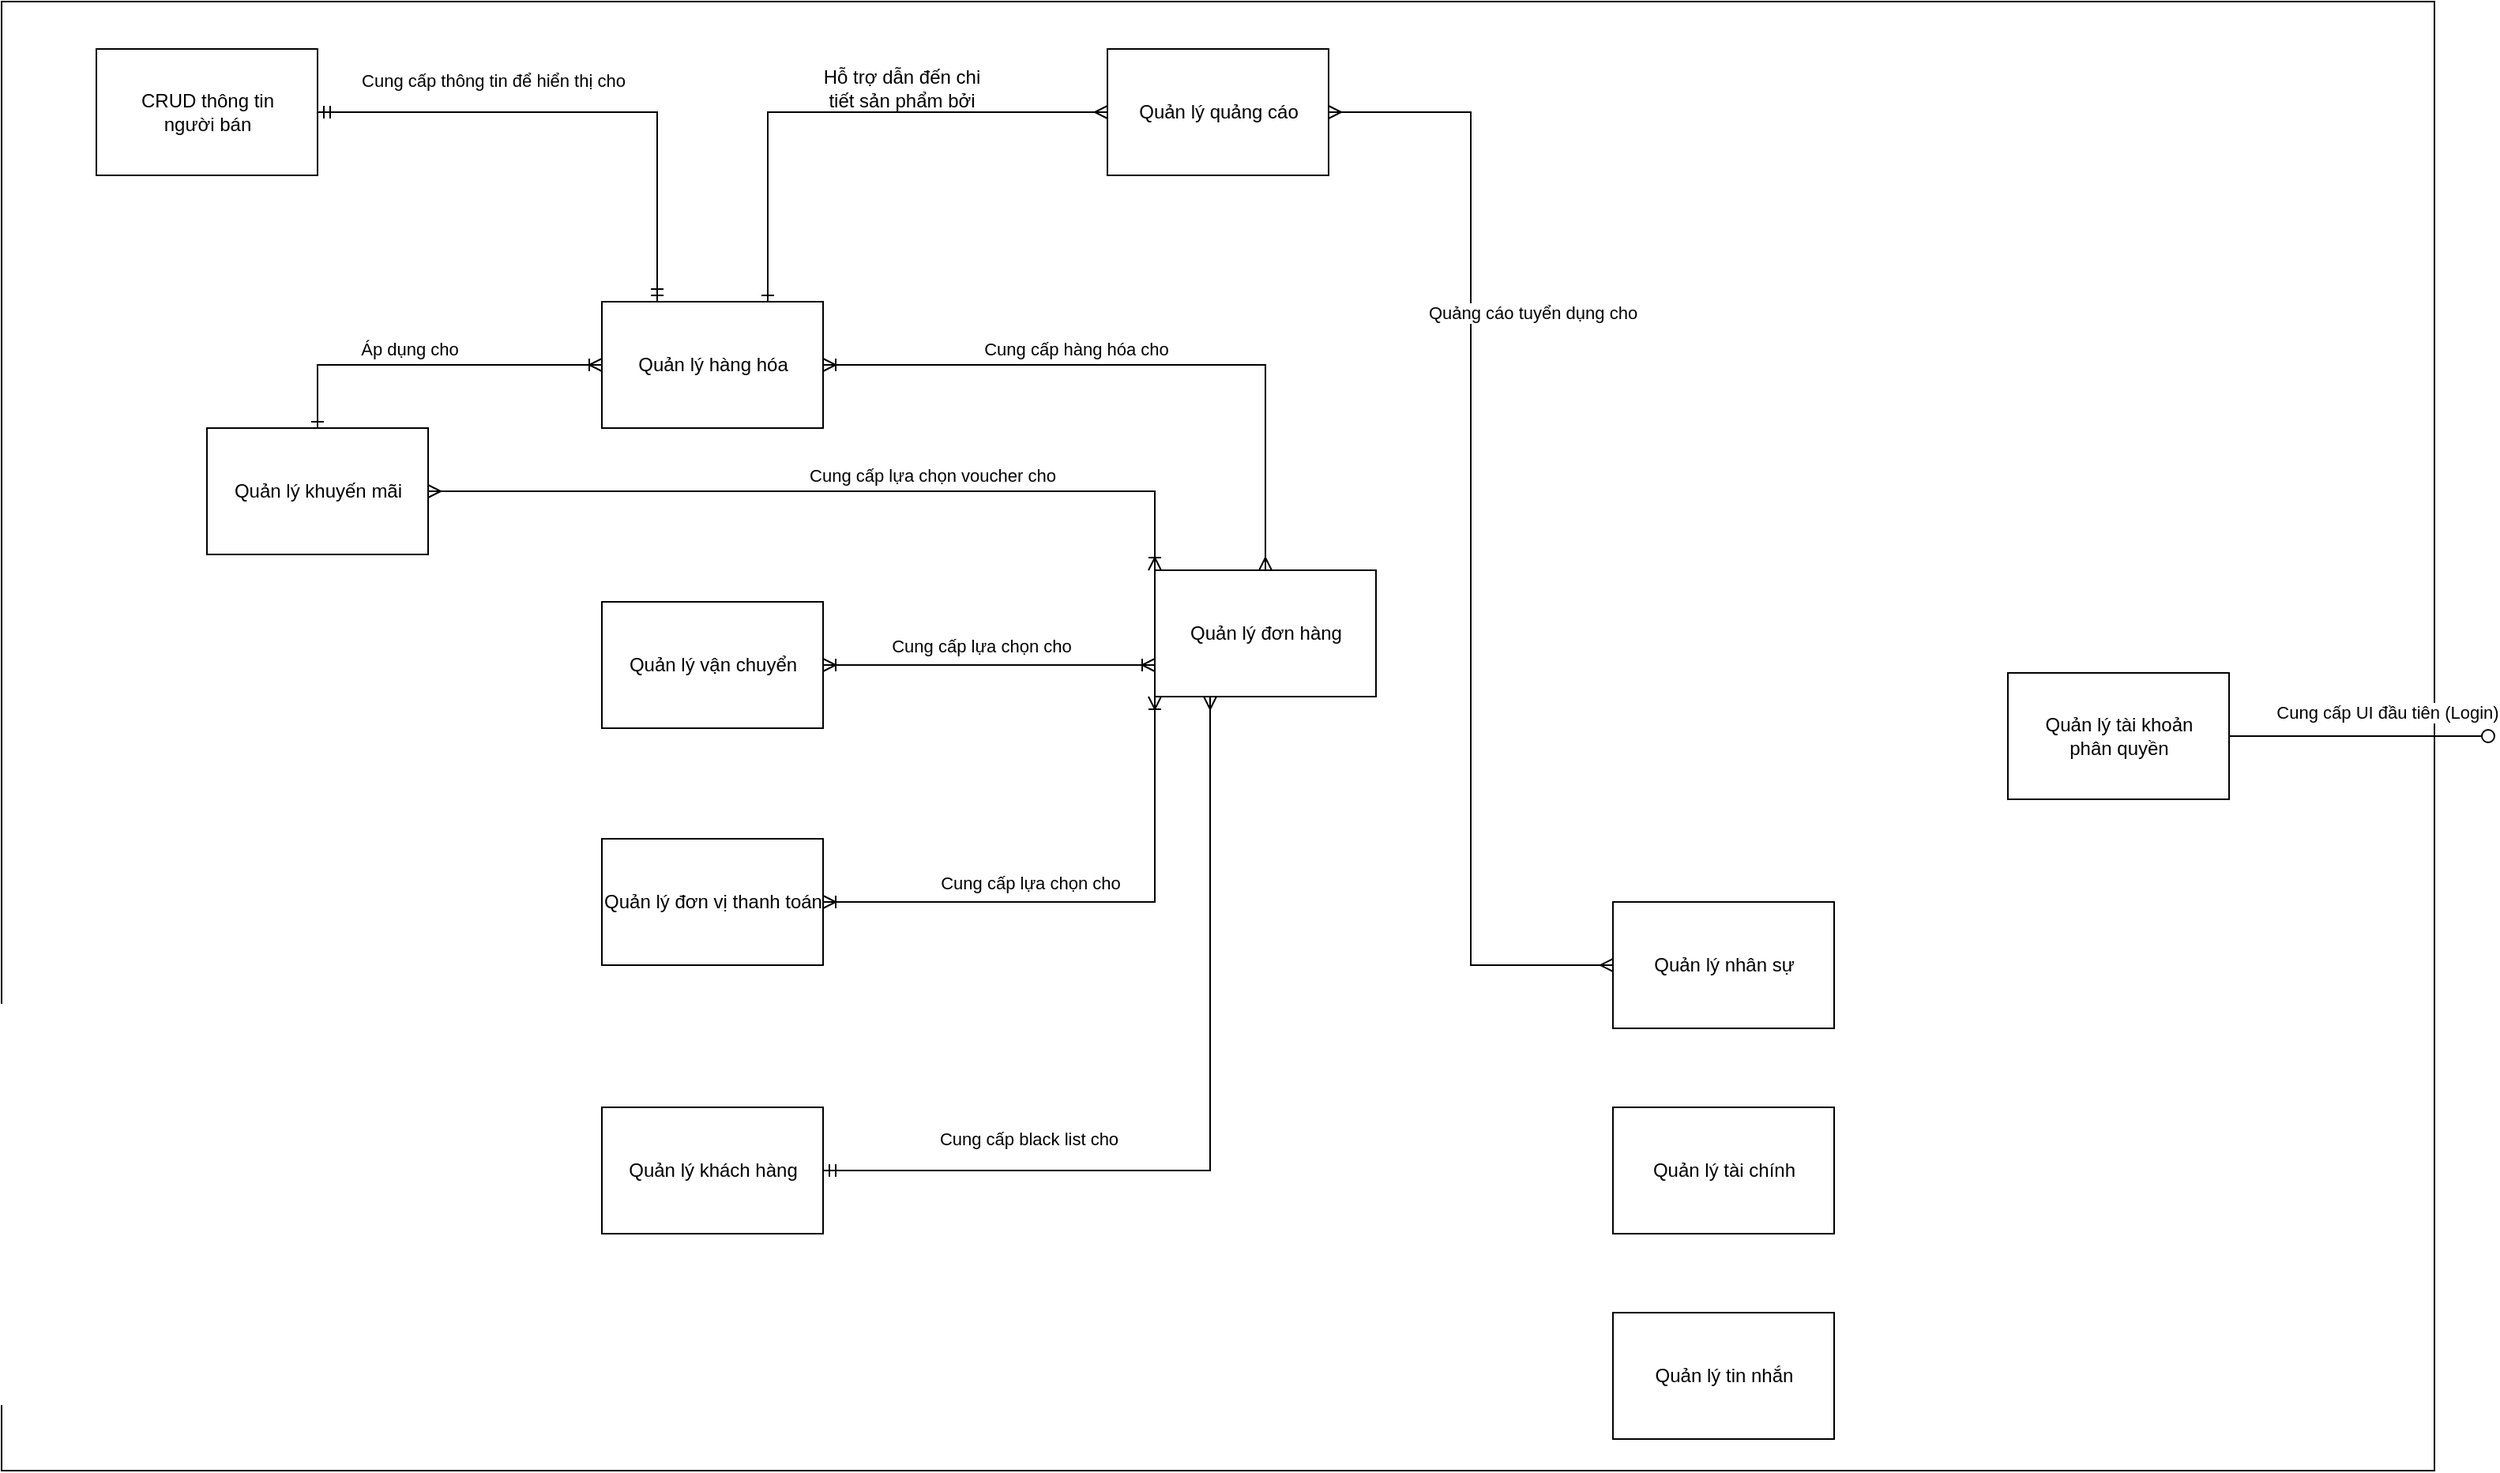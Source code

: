 <mxfile version="15.4.0" type="device"><diagram id="pD7UI0Pg_M2MmqSvaZQw" name="Page-1"><mxGraphModel dx="2401" dy="1151" grid="1" gridSize="10" guides="1" tooltips="1" connect="1" arrows="1" fold="1" page="1" pageScale="1" pageWidth="850" pageHeight="1100" math="0" shadow="0"><root><mxCell id="0"/><mxCell id="1" parent="0"/><mxCell id="DUZPMRtfIaIPv9LWbAaF-13" value="" style="rounded=0;whiteSpace=wrap;html=1;" vertex="1" parent="1"><mxGeometry x="-360" y="150" width="1540" height="930" as="geometry"/></mxCell><mxCell id="DUZPMRtfIaIPv9LWbAaF-1" value="Quản lý khách hàng" style="html=1;" vertex="1" parent="1"><mxGeometry x="20" y="850" width="140" height="80" as="geometry"/></mxCell><mxCell id="DUZPMRtfIaIPv9LWbAaF-2" value="Quản lý nhân sự" style="html=1;" vertex="1" parent="1"><mxGeometry x="660" y="720" width="140" height="80" as="geometry"/></mxCell><mxCell id="DUZPMRtfIaIPv9LWbAaF-3" value="Quản lý hàng hóa" style="html=1;" vertex="1" parent="1"><mxGeometry x="20" y="340" width="140" height="80" as="geometry"/></mxCell><mxCell id="DUZPMRtfIaIPv9LWbAaF-4" value="Quản lý tin nhắn" style="html=1;" vertex="1" parent="1"><mxGeometry x="660" y="980" width="140" height="80" as="geometry"/></mxCell><mxCell id="DUZPMRtfIaIPv9LWbAaF-5" value="Quản lý vận chuyển" style="html=1;" vertex="1" parent="1"><mxGeometry x="20" y="530" width="140" height="80" as="geometry"/></mxCell><mxCell id="DUZPMRtfIaIPv9LWbAaF-6" value="Quản lý tài chính" style="html=1;" vertex="1" parent="1"><mxGeometry x="660" y="850" width="140" height="80" as="geometry"/></mxCell><mxCell id="DUZPMRtfIaIPv9LWbAaF-7" value="Quản lý khuyến mãi" style="html=1;" vertex="1" parent="1"><mxGeometry x="-230" y="420" width="140" height="80" as="geometry"/></mxCell><mxCell id="DUZPMRtfIaIPv9LWbAaF-8" value="Quản lý đơn hàng&lt;span style=&quot;color: rgba(0 , 0 , 0 , 0) ; font-family: monospace ; font-size: 0px&quot;&gt;%3CmxGraphModel%3E%3Croot%3E%3CmxCell%20id%3D%220%22%2F%3E%3CmxCell%20id%3D%221%22%20parent%3D%220%22%2F%3E%3CmxCell%20id%3D%222%22%20value%3D%22Qu%E1%BA%A3n%20l%C3%BD%20khuy%E1%BA%BFn%20m%C3%A3i%22%20style%3D%22html%3D1%3B%22%20vertex%3D%221%22%20parent%3D%221%22%3E%3CmxGeometry%20x%3D%22160%22%20y%3D%22500%22%20width%3D%22140%22%20height%3D%2280%22%20as%3D%22geometry%22%2F%3E%3C%2FmxCell%3E%3C%2Froot%3E%3C%2FmxGraphModel%3E&lt;/span&gt;" style="html=1;" vertex="1" parent="1"><mxGeometry x="370" y="510" width="140" height="80" as="geometry"/></mxCell><mxCell id="DUZPMRtfIaIPv9LWbAaF-9" value="Quản lý đơn vị thanh toán&lt;span style=&quot;color: rgba(0 , 0 , 0 , 0) ; font-family: monospace ; font-size: 0px&quot;&gt;%3CmxGraphModel%3E%3Croot%3E%3CmxCell%20id%3D%220%22%2F%3E%3CmxCell%20id%3D%221%22%20parent%3D%220%22%2F%3E%3CmxCell%20id%3D%222%22%20value%3D%22Qu%E1%BA%A3n%20l%C3%BD%20khuy%E1%BA%BFn%20m%C3%A3i%22%20style%3D%22html%3D1%3B%22%20vertex%3D%221%22%20parent%3D%221%22%3E%3CmxGeometry%20x%3D%22160%22%20y%3D%22500%22%20width%3D%22140%22%20height%3D%2280%22%20as%3D%22geometry%22%2F%3E%3C%2FmxCell%3E%3C%2Froot%3E%3C%2FmxGraphMod&lt;/span&gt;" style="html=1;" vertex="1" parent="1"><mxGeometry x="20" y="680" width="140" height="80" as="geometry"/></mxCell><mxCell id="DUZPMRtfIaIPv9LWbAaF-10" value="Quản lý quảng cáo" style="html=1;" vertex="1" parent="1"><mxGeometry x="340" y="180" width="140" height="80" as="geometry"/></mxCell><mxCell id="DUZPMRtfIaIPv9LWbAaF-11" value="CRUD thông tin &lt;br&gt;người bán" style="html=1;" vertex="1" parent="1"><mxGeometry x="-300" y="180" width="140" height="80" as="geometry"/></mxCell><mxCell id="DUZPMRtfIaIPv9LWbAaF-12" value="Quản lý tài khoản&lt;br&gt;phân quyền" style="html=1;" vertex="1" parent="1"><mxGeometry x="910" y="575" width="140" height="80" as="geometry"/></mxCell><mxCell id="DUZPMRtfIaIPv9LWbAaF-17" value="" style="endArrow=ERoneToMany;html=1;rounded=0;edgeStyle=orthogonalEdgeStyle;entryX=1;entryY=0.5;entryDx=0;entryDy=0;startArrow=ERmany;startFill=0;endFill=0;exitX=0.5;exitY=0;exitDx=0;exitDy=0;" edge="1" parent="1" source="DUZPMRtfIaIPv9LWbAaF-8" target="DUZPMRtfIaIPv9LWbAaF-3"><mxGeometry width="50" height="50" relative="1" as="geometry"><mxPoint x="440" y="480" as="sourcePoint"/><mxPoint x="450" y="440" as="targetPoint"/><Array as="points"><mxPoint x="440" y="380"/></Array></mxGeometry></mxCell><mxCell id="DUZPMRtfIaIPv9LWbAaF-18" value="Cung cấp hàng hóa cho" style="edgeLabel;html=1;align=center;verticalAlign=middle;resizable=0;points=[];" vertex="1" connectable="0" parent="DUZPMRtfIaIPv9LWbAaF-17"><mxGeometry x="0.224" y="2" relative="1" as="geometry"><mxPoint x="1" y="-12" as="offset"/></mxGeometry></mxCell><mxCell id="DUZPMRtfIaIPv9LWbAaF-19" value="" style="endArrow=ERoneToMany;html=1;rounded=0;edgeStyle=orthogonalEdgeStyle;exitX=0.5;exitY=0;exitDx=0;exitDy=0;entryX=0;entryY=0.5;entryDx=0;entryDy=0;startArrow=ERone;startFill=0;endFill=0;" edge="1" parent="1" source="DUZPMRtfIaIPv9LWbAaF-7" target="DUZPMRtfIaIPv9LWbAaF-3"><mxGeometry width="50" height="50" relative="1" as="geometry"><mxPoint x="340" y="500" as="sourcePoint"/><mxPoint x="390" y="450" as="targetPoint"/></mxGeometry></mxCell><mxCell id="DUZPMRtfIaIPv9LWbAaF-20" value="Áp dụng cho" style="edgeLabel;html=1;align=center;verticalAlign=middle;resizable=0;points=[];" vertex="1" connectable="0" parent="DUZPMRtfIaIPv9LWbAaF-19"><mxGeometry x="-0.214" y="2" relative="1" as="geometry"><mxPoint x="11" y="-8" as="offset"/></mxGeometry></mxCell><mxCell id="DUZPMRtfIaIPv9LWbAaF-21" value="" style="endArrow=ERoneToMany;html=1;rounded=0;edgeStyle=orthogonalEdgeStyle;entryX=1;entryY=0.5;entryDx=0;entryDy=0;exitX=0;exitY=0.75;exitDx=0;exitDy=0;startArrow=ERoneToMany;startFill=0;endFill=0;" edge="1" parent="1" source="DUZPMRtfIaIPv9LWbAaF-8" target="DUZPMRtfIaIPv9LWbAaF-5"><mxGeometry width="50" height="50" relative="1" as="geometry"><mxPoint x="510" y="500" as="sourcePoint"/><mxPoint x="560" y="450" as="targetPoint"/></mxGeometry></mxCell><mxCell id="DUZPMRtfIaIPv9LWbAaF-22" value="Cung cấp lựa chọn cho" style="edgeLabel;html=1;align=center;verticalAlign=middle;resizable=0;points=[];" vertex="1" connectable="0" parent="DUZPMRtfIaIPv9LWbAaF-21"><mxGeometry x="0.524" y="-1" relative="1" as="geometry"><mxPoint x="50" y="-11" as="offset"/></mxGeometry></mxCell><mxCell id="DUZPMRtfIaIPv9LWbAaF-23" value="" style="endArrow=ERoneToMany;html=1;rounded=0;edgeStyle=orthogonalEdgeStyle;entryX=1;entryY=0.5;entryDx=0;entryDy=0;exitX=0;exitY=1;exitDx=0;exitDy=0;startArrow=ERoneToMany;startFill=0;endFill=0;" edge="1" parent="1" source="DUZPMRtfIaIPv9LWbAaF-8" target="DUZPMRtfIaIPv9LWbAaF-9"><mxGeometry width="50" height="50" relative="1" as="geometry"><mxPoint x="380" y="560" as="sourcePoint"/><mxPoint x="170" y="560" as="targetPoint"/></mxGeometry></mxCell><mxCell id="DUZPMRtfIaIPv9LWbAaF-24" value="Cung cấp lựa chọn cho" style="edgeLabel;html=1;align=center;verticalAlign=middle;resizable=0;points=[];" vertex="1" connectable="0" parent="DUZPMRtfIaIPv9LWbAaF-23"><mxGeometry x="0.524" y="-1" relative="1" as="geometry"><mxPoint x="50" y="-11" as="offset"/></mxGeometry></mxCell><mxCell id="DUZPMRtfIaIPv9LWbAaF-26" value="" style="endArrow=ERmany;html=1;rounded=0;edgeStyle=orthogonalEdgeStyle;entryX=0;entryY=0.5;entryDx=0;entryDy=0;exitX=1;exitY=0.5;exitDx=0;exitDy=0;startArrow=ERmany;startFill=0;endFill=0;" edge="1" parent="1" source="DUZPMRtfIaIPv9LWbAaF-10" target="DUZPMRtfIaIPv9LWbAaF-2"><mxGeometry width="50" height="50" relative="1" as="geometry"><mxPoint x="500" y="610" as="sourcePoint"/><mxPoint x="550" y="560" as="targetPoint"/></mxGeometry></mxCell><mxCell id="DUZPMRtfIaIPv9LWbAaF-27" value="Quảng cáo tuyển dụng cho" style="edgeLabel;html=1;align=center;verticalAlign=middle;resizable=0;points=[];" vertex="1" connectable="0" parent="DUZPMRtfIaIPv9LWbAaF-26"><mxGeometry x="-0.374" y="1" relative="1" as="geometry"><mxPoint x="38" y="-9" as="offset"/></mxGeometry></mxCell><mxCell id="DUZPMRtfIaIPv9LWbAaF-28" value="" style="endArrow=ERmany;html=1;rounded=0;edgeStyle=orthogonalEdgeStyle;exitX=1;exitY=0.5;exitDx=0;exitDy=0;entryX=0.25;entryY=1;entryDx=0;entryDy=0;startArrow=ERmandOne;startFill=0;endFill=0;" edge="1" parent="1" source="DUZPMRtfIaIPv9LWbAaF-1" target="DUZPMRtfIaIPv9LWbAaF-8"><mxGeometry width="50" height="50" relative="1" as="geometry"><mxPoint x="420" y="730" as="sourcePoint"/><mxPoint x="470" y="680" as="targetPoint"/></mxGeometry></mxCell><mxCell id="DUZPMRtfIaIPv9LWbAaF-29" value="Cung cấp black list cho" style="edgeLabel;html=1;align=center;verticalAlign=middle;resizable=0;points=[];" vertex="1" connectable="0" parent="DUZPMRtfIaIPv9LWbAaF-28"><mxGeometry x="-0.174" y="-2" relative="1" as="geometry"><mxPoint x="-95" y="-22" as="offset"/></mxGeometry></mxCell><mxCell id="DUZPMRtfIaIPv9LWbAaF-30" value="" style="endArrow=ERmandOne;html=1;rounded=0;edgeStyle=orthogonalEdgeStyle;entryX=0.25;entryY=0;entryDx=0;entryDy=0;exitX=1;exitY=0.5;exitDx=0;exitDy=0;endFill=0;startArrow=ERmandOne;startFill=0;" edge="1" parent="1" source="DUZPMRtfIaIPv9LWbAaF-11" target="DUZPMRtfIaIPv9LWbAaF-3"><mxGeometry width="50" height="50" relative="1" as="geometry"><mxPoint x="70" y="520" as="sourcePoint"/><mxPoint x="120" y="470" as="targetPoint"/></mxGeometry></mxCell><mxCell id="DUZPMRtfIaIPv9LWbAaF-31" value="Cung cấp thông tin để hiển thị cho" style="edgeLabel;html=1;align=center;verticalAlign=middle;resizable=0;points=[];" vertex="1" connectable="0" parent="DUZPMRtfIaIPv9LWbAaF-30"><mxGeometry x="-0.0" y="-3" relative="1" as="geometry"><mxPoint x="-57" y="-23" as="offset"/></mxGeometry></mxCell><mxCell id="DUZPMRtfIaIPv9LWbAaF-32" value="" style="endArrow=ERoneToMany;html=1;rounded=0;edgeStyle=orthogonalEdgeStyle;exitX=1;exitY=0.5;exitDx=0;exitDy=0;entryX=0;entryY=0;entryDx=0;entryDy=0;startArrow=ERmany;startFill=0;endFill=0;" edge="1" parent="1" source="DUZPMRtfIaIPv9LWbAaF-7" target="DUZPMRtfIaIPv9LWbAaF-8"><mxGeometry width="50" height="50" relative="1" as="geometry"><mxPoint x="160" y="680" as="sourcePoint"/><mxPoint x="210" y="630" as="targetPoint"/></mxGeometry></mxCell><mxCell id="DUZPMRtfIaIPv9LWbAaF-33" value="Cung cấp lựa chọn voucher cho" style="edgeLabel;html=1;align=center;verticalAlign=middle;resizable=0;points=[];" vertex="1" connectable="0" parent="DUZPMRtfIaIPv9LWbAaF-32"><mxGeometry x="0.249" relative="1" as="geometry"><mxPoint y="-10" as="offset"/></mxGeometry></mxCell><mxCell id="DUZPMRtfIaIPv9LWbAaF-34" value="" style="endArrow=ERmany;html=1;rounded=0;edgeStyle=orthogonalEdgeStyle;exitX=0.75;exitY=0;exitDx=0;exitDy=0;entryX=0;entryY=0.5;entryDx=0;entryDy=0;endFill=0;startArrow=ERone;startFill=0;" edge="1" parent="1" source="DUZPMRtfIaIPv9LWbAaF-3" target="DUZPMRtfIaIPv9LWbAaF-10"><mxGeometry width="50" height="50" relative="1" as="geometry"><mxPoint x="350" y="620" as="sourcePoint"/><mxPoint x="400" y="570" as="targetPoint"/></mxGeometry></mxCell><mxCell id="DUZPMRtfIaIPv9LWbAaF-35" value="Hỗ trợ dẫn đến chi tiết sản phẩm bởi" style="text;html=1;strokeColor=none;fillColor=none;align=center;verticalAlign=middle;whiteSpace=wrap;rounded=0;" vertex="1" parent="1"><mxGeometry x="150" y="190" width="120" height="30" as="geometry"/></mxCell><mxCell id="DUZPMRtfIaIPv9LWbAaF-37" value="" style="endArrow=none;html=1;rounded=0;align=center;verticalAlign=top;endFill=0;labelBackgroundColor=none;endSize=2;edgeStyle=orthogonalEdgeStyle;exitX=1;exitY=0.5;exitDx=0;exitDy=0;" edge="1" source="DUZPMRtfIaIPv9LWbAaF-13" target="DUZPMRtfIaIPv9LWbAaF-38" parent="1"><mxGeometry relative="1" as="geometry"><mxPoint x="920.0" y="605" as="sourcePoint"/><mxPoint x="1290" y="615" as="targetPoint"/><Array as="points"/></mxGeometry></mxCell><mxCell id="DUZPMRtfIaIPv9LWbAaF-38" value="" style="ellipse;html=1;fontSize=11;align=center;fillColor=none;points=[];aspect=fixed;resizable=0;verticalAlign=bottom;labelPosition=center;verticalLabelPosition=top;flipH=1;" vertex="1" parent="1"><mxGeometry x="1210" y="611" width="8" height="8" as="geometry"/></mxCell><mxCell id="DUZPMRtfIaIPv9LWbAaF-39" value="Cung cấp UI đầu tiên (Login)" style="endArrow=none;html=1;rounded=0;edgeStyle=orthogonalEdgeStyle;entryX=1;entryY=0.5;entryDx=0;entryDy=0;exitX=1;exitY=0.5;exitDx=0;exitDy=0;" edge="1" parent="1" source="DUZPMRtfIaIPv9LWbAaF-12" target="DUZPMRtfIaIPv9LWbAaF-13"><mxGeometry x="0.538" y="15" width="50" height="50" relative="1" as="geometry"><mxPoint x="1040" y="610" as="sourcePoint"/><mxPoint x="1090" y="560" as="targetPoint"/><Array as="points"><mxPoint x="1050" y="615"/><mxPoint x="1050" y="615"/></Array><mxPoint as="offset"/></mxGeometry></mxCell></root></mxGraphModel></diagram></mxfile>